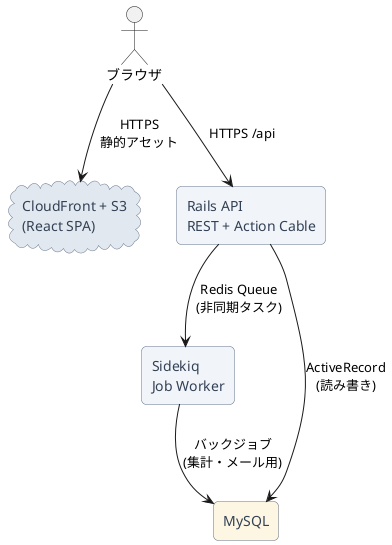 @startuml
'----------------------------------------------------------
'  Big5-Quest  Application-Layer Only + MySQL
'----------------------------------------------------------
hide circle
skinparam rectangle {
  BackgroundColor #F1F5F9
  BorderColor     #64748B
  FontColor       #334155
  RoundCorner     10
}
skinparam cloud {
  BackgroundColor #E2E8F0
  BorderColor     #64748B
  FontColor       #334155
}

actor "ブラウザ" as Browser

cloud "CloudFront + S3\n(React SPA)" as CDN
rectangle "Rails API\nREST + Action Cable" as API
rectangle "Sidekiq\nJob Worker"         as Worker
rectangle "MySQL"         as DB        #FDF6E3

Browser --> CDN   : HTTPS\n静的アセット
Browser --> API   : HTTPS /api
API     --> Worker: Redis Queue\n(非同期タスク)

API     --> DB    : ActiveRecord\n(読み書き)
Worker  --> DB    : バックジョブ\n(集計・メール用)
@enduml